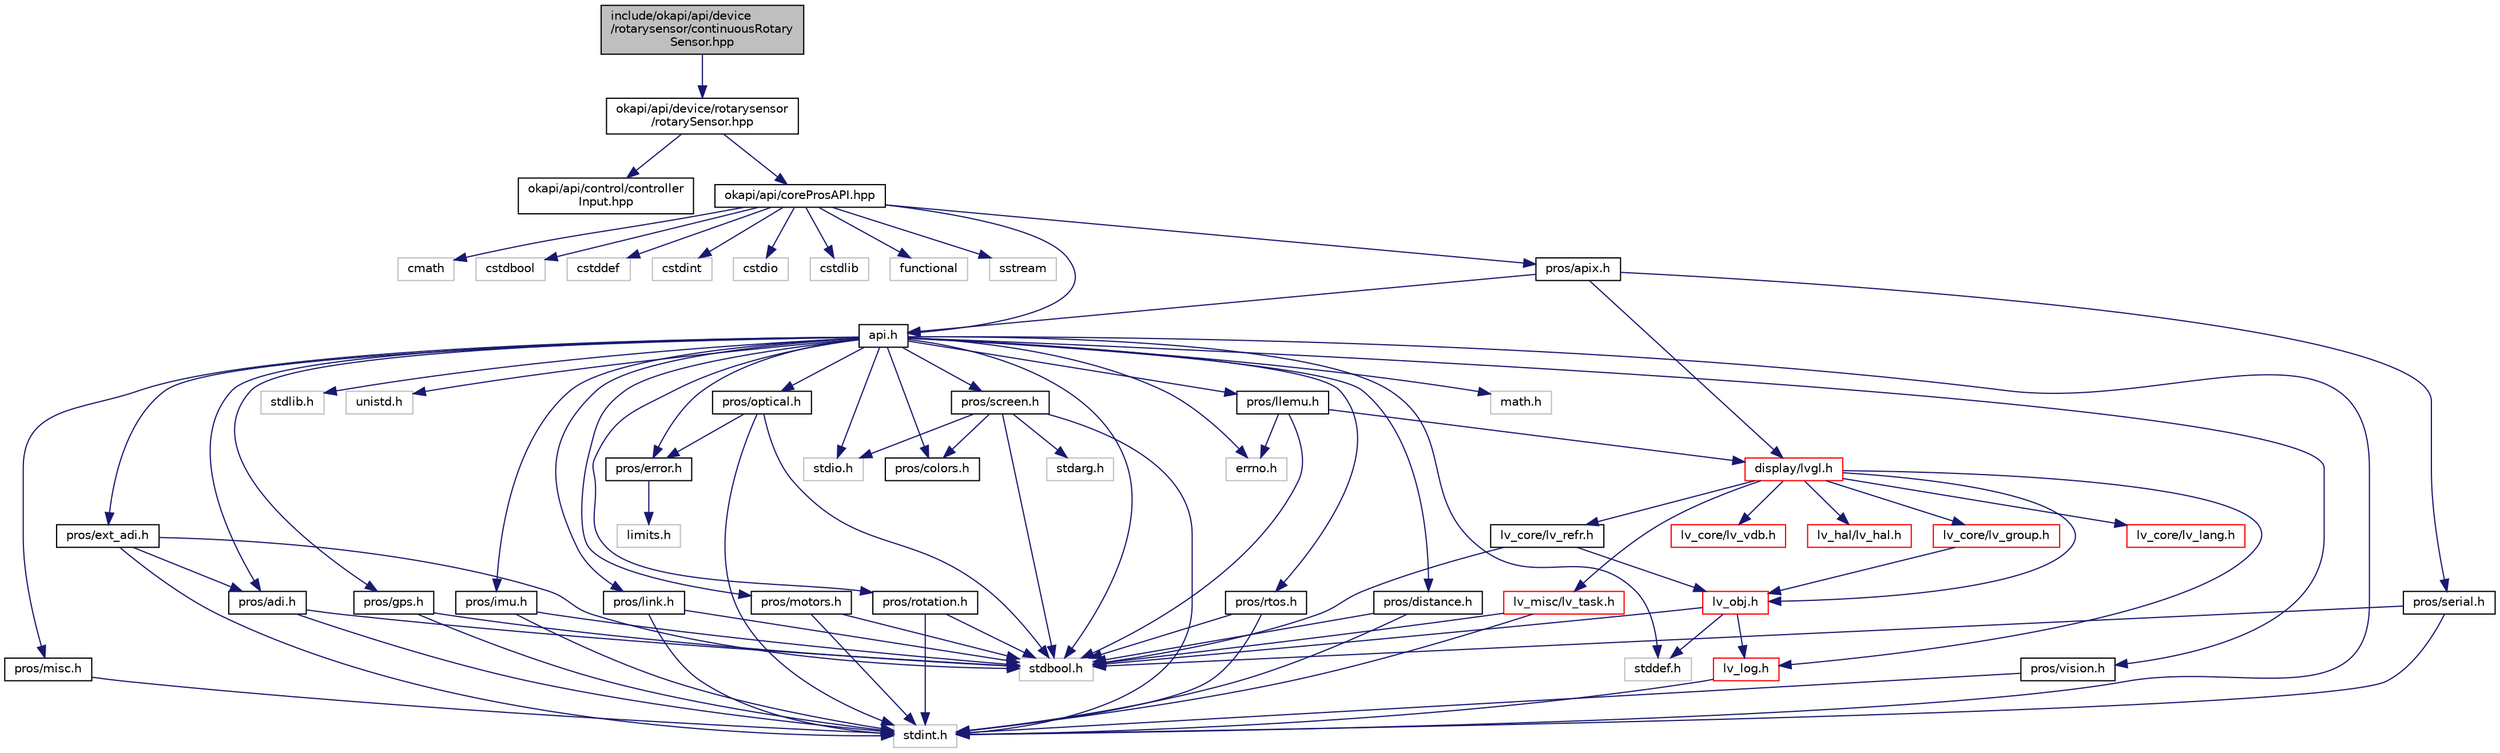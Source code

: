 digraph "include/okapi/api/device/rotarysensor/continuousRotarySensor.hpp"
{
 // LATEX_PDF_SIZE
  edge [fontname="Helvetica",fontsize="10",labelfontname="Helvetica",labelfontsize="10"];
  node [fontname="Helvetica",fontsize="10",shape=record];
  Node1 [label="include/okapi/api/device\l/rotarysensor/continuousRotary\lSensor.hpp",height=0.2,width=0.4,color="black", fillcolor="grey75", style="filled", fontcolor="black",tooltip=" "];
  Node1 -> Node2 [color="midnightblue",fontsize="10",style="solid",fontname="Helvetica"];
  Node2 [label="okapi/api/device/rotarysensor\l/rotarySensor.hpp",height=0.2,width=0.4,color="black", fillcolor="white", style="filled",URL="$rotarySensor_8hpp.html",tooltip=" "];
  Node2 -> Node3 [color="midnightblue",fontsize="10",style="solid",fontname="Helvetica"];
  Node3 [label="okapi/api/control/controller\lInput.hpp",height=0.2,width=0.4,color="black", fillcolor="white", style="filled",URL="$controllerInput_8hpp.html",tooltip=" "];
  Node2 -> Node4 [color="midnightblue",fontsize="10",style="solid",fontname="Helvetica"];
  Node4 [label="okapi/api/coreProsAPI.hpp",height=0.2,width=0.4,color="black", fillcolor="white", style="filled",URL="$coreProsAPI_8hpp.html",tooltip=" "];
  Node4 -> Node5 [color="midnightblue",fontsize="10",style="solid",fontname="Helvetica"];
  Node5 [label="cmath",height=0.2,width=0.4,color="grey75", fillcolor="white", style="filled",tooltip=" "];
  Node4 -> Node6 [color="midnightblue",fontsize="10",style="solid",fontname="Helvetica"];
  Node6 [label="cstdbool",height=0.2,width=0.4,color="grey75", fillcolor="white", style="filled",tooltip=" "];
  Node4 -> Node7 [color="midnightblue",fontsize="10",style="solid",fontname="Helvetica"];
  Node7 [label="cstddef",height=0.2,width=0.4,color="grey75", fillcolor="white", style="filled",tooltip=" "];
  Node4 -> Node8 [color="midnightblue",fontsize="10",style="solid",fontname="Helvetica"];
  Node8 [label="cstdint",height=0.2,width=0.4,color="grey75", fillcolor="white", style="filled",tooltip=" "];
  Node4 -> Node9 [color="midnightblue",fontsize="10",style="solid",fontname="Helvetica"];
  Node9 [label="cstdio",height=0.2,width=0.4,color="grey75", fillcolor="white", style="filled",tooltip=" "];
  Node4 -> Node10 [color="midnightblue",fontsize="10",style="solid",fontname="Helvetica"];
  Node10 [label="cstdlib",height=0.2,width=0.4,color="grey75", fillcolor="white", style="filled",tooltip=" "];
  Node4 -> Node11 [color="midnightblue",fontsize="10",style="solid",fontname="Helvetica"];
  Node11 [label="functional",height=0.2,width=0.4,color="grey75", fillcolor="white", style="filled",tooltip=" "];
  Node4 -> Node12 [color="midnightblue",fontsize="10",style="solid",fontname="Helvetica"];
  Node12 [label="sstream",height=0.2,width=0.4,color="grey75", fillcolor="white", style="filled",tooltip=" "];
  Node4 -> Node13 [color="midnightblue",fontsize="10",style="solid",fontname="Helvetica"];
  Node13 [label="api.h",height=0.2,width=0.4,color="black", fillcolor="white", style="filled",URL="$api_8h.html",tooltip=" "];
  Node13 -> Node14 [color="midnightblue",fontsize="10",style="solid",fontname="Helvetica"];
  Node14 [label="errno.h",height=0.2,width=0.4,color="grey75", fillcolor="white", style="filled",tooltip=" "];
  Node13 -> Node15 [color="midnightblue",fontsize="10",style="solid",fontname="Helvetica"];
  Node15 [label="math.h",height=0.2,width=0.4,color="grey75", fillcolor="white", style="filled",tooltip=" "];
  Node13 -> Node16 [color="midnightblue",fontsize="10",style="solid",fontname="Helvetica"];
  Node16 [label="stdbool.h",height=0.2,width=0.4,color="grey75", fillcolor="white", style="filled",tooltip=" "];
  Node13 -> Node17 [color="midnightblue",fontsize="10",style="solid",fontname="Helvetica"];
  Node17 [label="stddef.h",height=0.2,width=0.4,color="grey75", fillcolor="white", style="filled",tooltip=" "];
  Node13 -> Node18 [color="midnightblue",fontsize="10",style="solid",fontname="Helvetica"];
  Node18 [label="stdint.h",height=0.2,width=0.4,color="grey75", fillcolor="white", style="filled",tooltip=" "];
  Node13 -> Node19 [color="midnightblue",fontsize="10",style="solid",fontname="Helvetica"];
  Node19 [label="stdio.h",height=0.2,width=0.4,color="grey75", fillcolor="white", style="filled",tooltip=" "];
  Node13 -> Node20 [color="midnightblue",fontsize="10",style="solid",fontname="Helvetica"];
  Node20 [label="stdlib.h",height=0.2,width=0.4,color="grey75", fillcolor="white", style="filled",tooltip=" "];
  Node13 -> Node21 [color="midnightblue",fontsize="10",style="solid",fontname="Helvetica"];
  Node21 [label="unistd.h",height=0.2,width=0.4,color="grey75", fillcolor="white", style="filled",tooltip=" "];
  Node13 -> Node22 [color="midnightblue",fontsize="10",style="solid",fontname="Helvetica"];
  Node22 [label="pros/adi.h",height=0.2,width=0.4,color="black", fillcolor="white", style="filled",URL="$adi_8h.html",tooltip=" "];
  Node22 -> Node16 [color="midnightblue",fontsize="10",style="solid",fontname="Helvetica"];
  Node22 -> Node18 [color="midnightblue",fontsize="10",style="solid",fontname="Helvetica"];
  Node13 -> Node23 [color="midnightblue",fontsize="10",style="solid",fontname="Helvetica"];
  Node23 [label="pros/colors.h",height=0.2,width=0.4,color="black", fillcolor="white", style="filled",URL="$colors_8h.html",tooltip=" "];
  Node13 -> Node24 [color="midnightblue",fontsize="10",style="solid",fontname="Helvetica"];
  Node24 [label="pros/distance.h",height=0.2,width=0.4,color="black", fillcolor="white", style="filled",URL="$distance_8h.html",tooltip=" "];
  Node24 -> Node16 [color="midnightblue",fontsize="10",style="solid",fontname="Helvetica"];
  Node24 -> Node18 [color="midnightblue",fontsize="10",style="solid",fontname="Helvetica"];
  Node13 -> Node25 [color="midnightblue",fontsize="10",style="solid",fontname="Helvetica"];
  Node25 [label="pros/error.h",height=0.2,width=0.4,color="black", fillcolor="white", style="filled",URL="$error_8h.html",tooltip=" "];
  Node25 -> Node26 [color="midnightblue",fontsize="10",style="solid",fontname="Helvetica"];
  Node26 [label="limits.h",height=0.2,width=0.4,color="grey75", fillcolor="white", style="filled",tooltip=" "];
  Node13 -> Node27 [color="midnightblue",fontsize="10",style="solid",fontname="Helvetica"];
  Node27 [label="pros/ext_adi.h",height=0.2,width=0.4,color="black", fillcolor="white", style="filled",URL="$ext__adi_8h.html",tooltip=" "];
  Node27 -> Node16 [color="midnightblue",fontsize="10",style="solid",fontname="Helvetica"];
  Node27 -> Node18 [color="midnightblue",fontsize="10",style="solid",fontname="Helvetica"];
  Node27 -> Node22 [color="midnightblue",fontsize="10",style="solid",fontname="Helvetica"];
  Node13 -> Node28 [color="midnightblue",fontsize="10",style="solid",fontname="Helvetica"];
  Node28 [label="pros/gps.h",height=0.2,width=0.4,color="black", fillcolor="white", style="filled",URL="$gps_8h.html",tooltip=" "];
  Node28 -> Node16 [color="midnightblue",fontsize="10",style="solid",fontname="Helvetica"];
  Node28 -> Node18 [color="midnightblue",fontsize="10",style="solid",fontname="Helvetica"];
  Node13 -> Node29 [color="midnightblue",fontsize="10",style="solid",fontname="Helvetica"];
  Node29 [label="pros/imu.h",height=0.2,width=0.4,color="black", fillcolor="white", style="filled",URL="$imu_8h.html",tooltip=" "];
  Node29 -> Node16 [color="midnightblue",fontsize="10",style="solid",fontname="Helvetica"];
  Node29 -> Node18 [color="midnightblue",fontsize="10",style="solid",fontname="Helvetica"];
  Node13 -> Node30 [color="midnightblue",fontsize="10",style="solid",fontname="Helvetica"];
  Node30 [label="pros/link.h",height=0.2,width=0.4,color="black", fillcolor="white", style="filled",URL="$link_8h.html",tooltip=" "];
  Node30 -> Node16 [color="midnightblue",fontsize="10",style="solid",fontname="Helvetica"];
  Node30 -> Node18 [color="midnightblue",fontsize="10",style="solid",fontname="Helvetica"];
  Node13 -> Node31 [color="midnightblue",fontsize="10",style="solid",fontname="Helvetica"];
  Node31 [label="pros/llemu.h",height=0.2,width=0.4,color="black", fillcolor="white", style="filled",URL="$llemu_8h.html",tooltip=" "];
  Node31 -> Node14 [color="midnightblue",fontsize="10",style="solid",fontname="Helvetica"];
  Node31 -> Node16 [color="midnightblue",fontsize="10",style="solid",fontname="Helvetica"];
  Node31 -> Node32 [color="midnightblue",fontsize="10",style="solid",fontname="Helvetica"];
  Node32 [label="display/lvgl.h",height=0.2,width=0.4,color="red", fillcolor="white", style="filled",URL="$lvgl_8h.html",tooltip=" "];
  Node32 -> Node33 [color="midnightblue",fontsize="10",style="solid",fontname="Helvetica"];
  Node33 [label="lv_core/lv_group.h",height=0.2,width=0.4,color="red", fillcolor="white", style="filled",URL="$lv__group_8h.html",tooltip=" "];
  Node33 -> Node36 [color="midnightblue",fontsize="10",style="solid",fontname="Helvetica"];
  Node36 [label="lv_obj.h",height=0.2,width=0.4,color="red", fillcolor="white", style="filled",URL="$lv__obj_8h.html",tooltip=" "];
  Node36 -> Node16 [color="midnightblue",fontsize="10",style="solid",fontname="Helvetica"];
  Node36 -> Node17 [color="midnightblue",fontsize="10",style="solid",fontname="Helvetica"];
  Node36 -> Node42 [color="midnightblue",fontsize="10",style="solid",fontname="Helvetica"];
  Node42 [label="lv_log.h",height=0.2,width=0.4,color="red", fillcolor="white", style="filled",URL="$lv__log_8h.html",tooltip=" "];
  Node42 -> Node18 [color="midnightblue",fontsize="10",style="solid",fontname="Helvetica"];
  Node32 -> Node48 [color="midnightblue",fontsize="10",style="solid",fontname="Helvetica"];
  Node48 [label="lv_core/lv_lang.h",height=0.2,width=0.4,color="red", fillcolor="white", style="filled",URL="$lv__lang_8h.html",tooltip=" "];
  Node32 -> Node36 [color="midnightblue",fontsize="10",style="solid",fontname="Helvetica"];
  Node32 -> Node49 [color="midnightblue",fontsize="10",style="solid",fontname="Helvetica"];
  Node49 [label="lv_core/lv_refr.h",height=0.2,width=0.4,color="black", fillcolor="white", style="filled",URL="$lv__refr_8h.html",tooltip=" "];
  Node49 -> Node16 [color="midnightblue",fontsize="10",style="solid",fontname="Helvetica"];
  Node49 -> Node36 [color="midnightblue",fontsize="10",style="solid",fontname="Helvetica"];
  Node32 -> Node50 [color="midnightblue",fontsize="10",style="solid",fontname="Helvetica"];
  Node50 [label="lv_core/lv_vdb.h",height=0.2,width=0.4,color="red", fillcolor="white", style="filled",URL="$lv__vdb_8h.html",tooltip=" "];
  Node32 -> Node51 [color="midnightblue",fontsize="10",style="solid",fontname="Helvetica"];
  Node51 [label="lv_hal/lv_hal.h",height=0.2,width=0.4,color="red", fillcolor="white", style="filled",URL="$lv__hal_8h.html",tooltip=" "];
  Node32 -> Node42 [color="midnightblue",fontsize="10",style="solid",fontname="Helvetica"];
  Node32 -> Node55 [color="midnightblue",fontsize="10",style="solid",fontname="Helvetica"];
  Node55 [label="lv_misc/lv_task.h",height=0.2,width=0.4,color="red", fillcolor="white", style="filled",URL="$lv__task_8h.html",tooltip=" "];
  Node55 -> Node16 [color="midnightblue",fontsize="10",style="solid",fontname="Helvetica"];
  Node55 -> Node18 [color="midnightblue",fontsize="10",style="solid",fontname="Helvetica"];
  Node13 -> Node97 [color="midnightblue",fontsize="10",style="solid",fontname="Helvetica"];
  Node97 [label="pros/misc.h",height=0.2,width=0.4,color="black", fillcolor="white", style="filled",URL="$misc_8h.html",tooltip=" "];
  Node97 -> Node18 [color="midnightblue",fontsize="10",style="solid",fontname="Helvetica"];
  Node13 -> Node98 [color="midnightblue",fontsize="10",style="solid",fontname="Helvetica"];
  Node98 [label="pros/motors.h",height=0.2,width=0.4,color="black", fillcolor="white", style="filled",URL="$motors_8h.html",tooltip=" "];
  Node98 -> Node16 [color="midnightblue",fontsize="10",style="solid",fontname="Helvetica"];
  Node98 -> Node18 [color="midnightblue",fontsize="10",style="solid",fontname="Helvetica"];
  Node13 -> Node99 [color="midnightblue",fontsize="10",style="solid",fontname="Helvetica"];
  Node99 [label="pros/optical.h",height=0.2,width=0.4,color="black", fillcolor="white", style="filled",URL="$optical_8h.html",tooltip=" "];
  Node99 -> Node16 [color="midnightblue",fontsize="10",style="solid",fontname="Helvetica"];
  Node99 -> Node18 [color="midnightblue",fontsize="10",style="solid",fontname="Helvetica"];
  Node99 -> Node25 [color="midnightblue",fontsize="10",style="solid",fontname="Helvetica"];
  Node13 -> Node100 [color="midnightblue",fontsize="10",style="solid",fontname="Helvetica"];
  Node100 [label="pros/rotation.h",height=0.2,width=0.4,color="black", fillcolor="white", style="filled",URL="$rotation_8h.html",tooltip=" "];
  Node100 -> Node16 [color="midnightblue",fontsize="10",style="solid",fontname="Helvetica"];
  Node100 -> Node18 [color="midnightblue",fontsize="10",style="solid",fontname="Helvetica"];
  Node13 -> Node101 [color="midnightblue",fontsize="10",style="solid",fontname="Helvetica"];
  Node101 [label="pros/rtos.h",height=0.2,width=0.4,color="black", fillcolor="white", style="filled",URL="$rtos_8h.html",tooltip=" "];
  Node101 -> Node16 [color="midnightblue",fontsize="10",style="solid",fontname="Helvetica"];
  Node101 -> Node18 [color="midnightblue",fontsize="10",style="solid",fontname="Helvetica"];
  Node13 -> Node102 [color="midnightblue",fontsize="10",style="solid",fontname="Helvetica"];
  Node102 [label="pros/screen.h",height=0.2,width=0.4,color="black", fillcolor="white", style="filled",URL="$screen_8h.html",tooltip=" "];
  Node102 -> Node103 [color="midnightblue",fontsize="10",style="solid",fontname="Helvetica"];
  Node103 [label="stdarg.h",height=0.2,width=0.4,color="grey75", fillcolor="white", style="filled",tooltip=" "];
  Node102 -> Node16 [color="midnightblue",fontsize="10",style="solid",fontname="Helvetica"];
  Node102 -> Node19 [color="midnightblue",fontsize="10",style="solid",fontname="Helvetica"];
  Node102 -> Node18 [color="midnightblue",fontsize="10",style="solid",fontname="Helvetica"];
  Node102 -> Node23 [color="midnightblue",fontsize="10",style="solid",fontname="Helvetica"];
  Node13 -> Node104 [color="midnightblue",fontsize="10",style="solid",fontname="Helvetica"];
  Node104 [label="pros/vision.h",height=0.2,width=0.4,color="black", fillcolor="white", style="filled",URL="$vision_8h.html",tooltip=" "];
  Node104 -> Node18 [color="midnightblue",fontsize="10",style="solid",fontname="Helvetica"];
  Node4 -> Node105 [color="midnightblue",fontsize="10",style="solid",fontname="Helvetica"];
  Node105 [label="pros/apix.h",height=0.2,width=0.4,color="black", fillcolor="white", style="filled",URL="$apix_8h.html",tooltip=" "];
  Node105 -> Node13 [color="midnightblue",fontsize="10",style="solid",fontname="Helvetica"];
  Node105 -> Node32 [color="midnightblue",fontsize="10",style="solid",fontname="Helvetica"];
  Node105 -> Node106 [color="midnightblue",fontsize="10",style="solid",fontname="Helvetica"];
  Node106 [label="pros/serial.h",height=0.2,width=0.4,color="black", fillcolor="white", style="filled",URL="$serial_8h.html",tooltip=" "];
  Node106 -> Node16 [color="midnightblue",fontsize="10",style="solid",fontname="Helvetica"];
  Node106 -> Node18 [color="midnightblue",fontsize="10",style="solid",fontname="Helvetica"];
}

